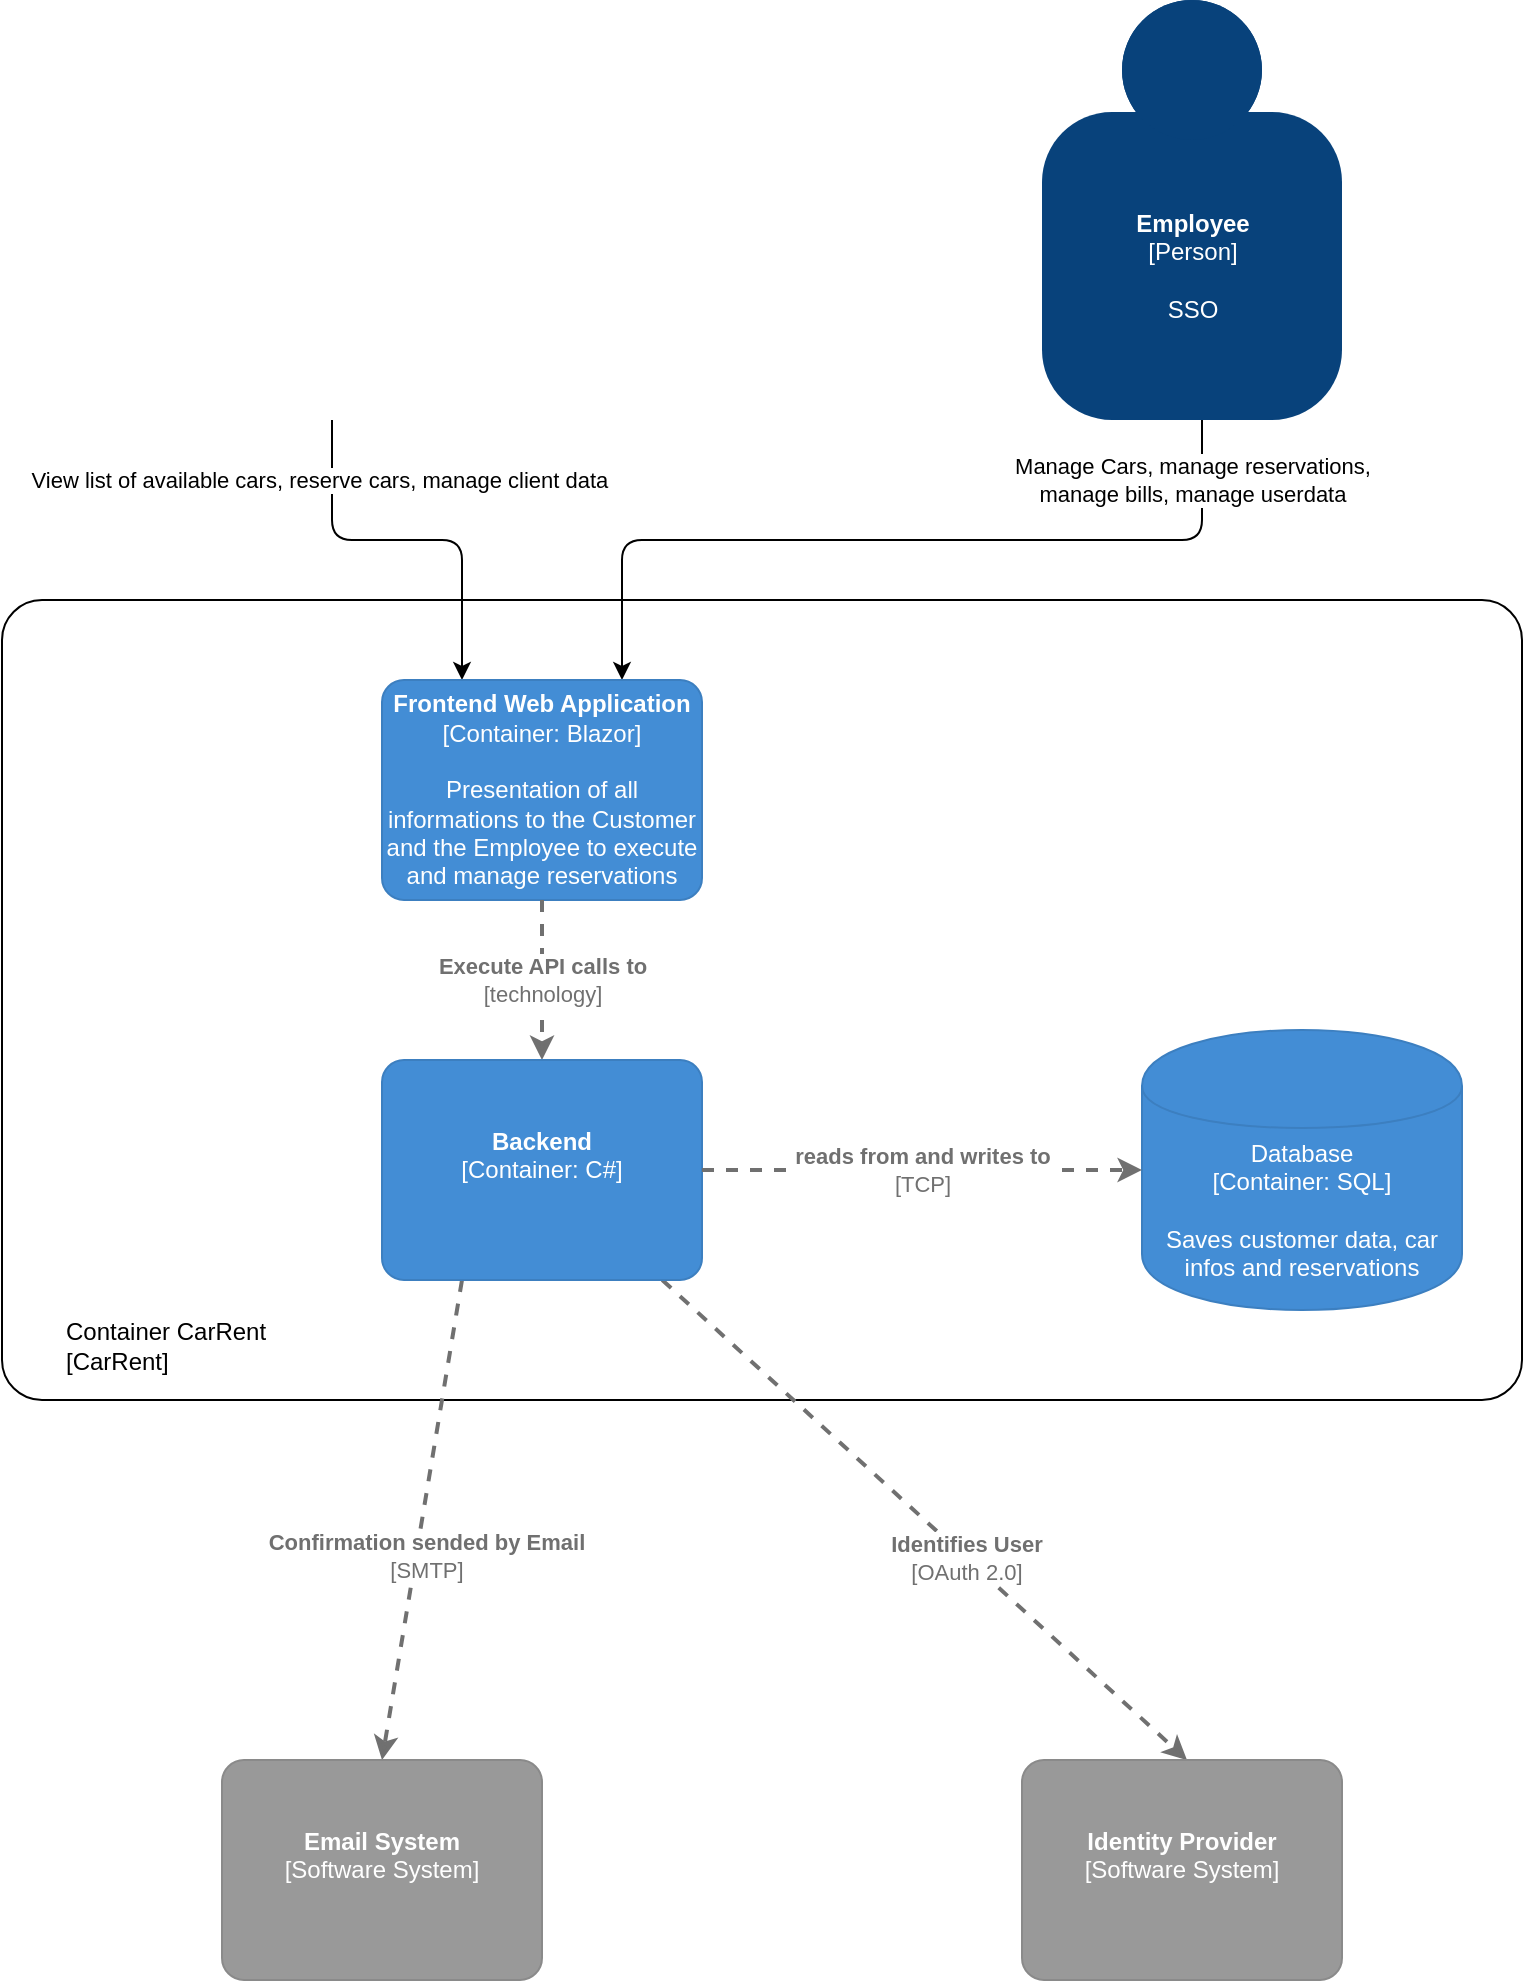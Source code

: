 <mxfile version="14.8.1" type="device"><diagram id="nfeJ_JXiDu7OIvjt49hD" name="Page-1"><mxGraphModel dx="781" dy="682" grid="1" gridSize="10" guides="1" tooltips="1" connect="1" arrows="1" fold="1" page="1" pageScale="1" pageWidth="827" pageHeight="1169" math="0" shadow="0"><root><mxCell id="0"/><mxCell id="1" parent="0"/><object placeholders="1" c4Name="Container CarRent" c4Type="ExecutionEnvironment" c4Application="CarRent" label="&lt;div style=&quot;&quot;&gt;%c4Name%&lt;/div&gt;&lt;div style=&quot;&quot;&gt;[%c4Application%]&lt;/div&gt;" id="xlUGnAavva0PGQG1NEAW-9"><mxCell style="rounded=1;whiteSpace=wrap;html=1;labelBackgroundColor=none;fillColor=#ffffff;fontColor=#000000;align=left;arcSize=5;strokeColor=#000000;verticalAlign=bottom;metaEdit=1;metaData={&quot;c4Type&quot;:{&quot;editable&quot;:false}};points=[[0.25,0,0],[0.5,0,0],[0.75,0,0],[1,0.25,0],[1,0.5,0],[1,0.75,0],[0.75,1,0],[0.5,1,0],[0.25,1,0],[0,0.75,0],[0,0.5,0],[0,0.25,0]];spacingTop=0;spacingLeft=30;spacingBottom=10;" parent="1" vertex="1"><mxGeometry x="10" y="340" width="760" height="400" as="geometry"/></mxCell></object><object placeholders="1" c4Name="Employee" c4Type="Person" c4Description="SSO" label="&lt;b&gt;%c4Name%&lt;/b&gt;&lt;div&gt;[%c4Type%]&lt;/div&gt;&lt;br&gt;&lt;div&gt;%c4Description%&lt;/div&gt;" id="xlUGnAavva0PGQG1NEAW-2"><mxCell style="html=1;dashed=0;whitespace=wrap;fillColor=#08427b;strokeColor=none;fontColor=#ffffff;shape=mxgraph.c4.person;align=center;metaEdit=1;points=[[0.5,0,0],[1,0.5,0],[1,0.75,0],[0.75,1,0],[0.5,1,0],[0.25,1,0],[0,0.75,0],[0,0.5,0]];metaData={&quot;c4Type&quot;:{&quot;editable&quot;:false}};" parent="1" vertex="1"><mxGeometry x="530" y="40" width="150" height="210" as="geometry"/></mxCell></object><object placeholders="1" c4Type="Relationship" c4Technology="OAuth 2.0" c4Description="Identifies User" label="&lt;div style=&quot;text-align: left&quot;&gt;&lt;div style=&quot;text-align: center&quot;&gt;&lt;b&gt;%c4Description%&lt;/b&gt;&lt;/div&gt;&lt;div style=&quot;text-align: center&quot;&gt;[%c4Technology%]&lt;/div&gt;&lt;/div&gt;" id="xlUGnAavva0PGQG1NEAW-10"><mxCell style="edgeStyle=none;rounded=0;html=1;jettySize=auto;orthogonalLoop=1;strokeColor=#707070;strokeWidth=2;fontColor=#707070;jumpStyle=none;dashed=1;metaEdit=1;metaData={&quot;c4Type&quot;:{&quot;editable&quot;:false}};" parent="1" source="OJYAxBSo7Gqvu29sWxHO-5" edge="1"><mxGeometry x="0.164" y="-1" width="160" relative="1" as="geometry"><mxPoint x="460" y="680" as="sourcePoint"/><mxPoint x="602.5" y="920" as="targetPoint"/><mxPoint y="-1" as="offset"/></mxGeometry></mxCell></object><object placeholders="1" c4Type="Relationship" c4Technology="SMTP" c4Description="Confirmation sended by Email" label="&lt;div style=&quot;text-align: left&quot;&gt;&lt;div style=&quot;text-align: center&quot;&gt;&lt;b&gt;%c4Description%&lt;/b&gt;&lt;/div&gt;&lt;div style=&quot;text-align: center&quot;&gt;[%c4Technology%]&lt;/div&gt;&lt;/div&gt;" id="xlUGnAavva0PGQG1NEAW-11"><mxCell style="edgeStyle=none;rounded=0;html=1;jettySize=auto;orthogonalLoop=1;strokeColor=#707070;strokeWidth=2;fontColor=#707070;jumpStyle=none;dashed=1;metaEdit=1;metaData={&quot;c4Type&quot;:{&quot;editable&quot;:false}};exitX=0.25;exitY=1;exitDx=0;exitDy=0;exitPerimeter=0;" parent="1" source="OJYAxBSo7Gqvu29sWxHO-5" edge="1"><mxGeometry x="0.146" y="5" width="160" relative="1" as="geometry"><mxPoint x="330.0" y="680.0" as="sourcePoint"/><mxPoint x="200" y="920" as="targetPoint"/><mxPoint as="offset"/></mxGeometry></mxCell></object><object placeholders="1" c4Name="Email System" c4Type="Software System" c4Description="" label="&lt;b&gt;%c4Name%&lt;/b&gt;&lt;div&gt;[%c4Type%]&lt;/div&gt;&lt;br&gt;&lt;div&gt;%c4Description%&lt;/div&gt;" id="xlUGnAavva0PGQG1NEAW-12"><mxCell style="rounded=1;whiteSpace=wrap;html=1;labelBackgroundColor=none;fillColor=#999999;fontColor=#ffffff;align=center;arcSize=10;strokeColor=#8A8A8A;metaEdit=1;metaData={&quot;c4Type&quot;:{&quot;editable&quot;:false}};points=[[0.25,0,0],[0.5,0,0],[0.75,0,0],[1,0.25,0],[1,0.5,0],[1,0.75,0],[0.75,1,0],[0.5,1,0],[0.25,1,0],[0,0.75,0],[0,0.5,0],[0,0.25,0]];" parent="1" vertex="1"><mxGeometry x="120" y="920" width="160" height="110.0" as="geometry"/></mxCell></object><object placeholders="1" c4Name="Identity Provider" c4Type="Software System" c4Description="" label="&lt;b&gt;%c4Name%&lt;/b&gt;&lt;div&gt;[%c4Type%]&lt;/div&gt;&lt;br&gt;&lt;div&gt;%c4Description%&lt;/div&gt;" id="xlUGnAavva0PGQG1NEAW-13"><mxCell style="rounded=1;whiteSpace=wrap;html=1;labelBackgroundColor=none;fillColor=#999999;fontColor=#ffffff;align=center;arcSize=10;strokeColor=#8A8A8A;metaEdit=1;metaData={&quot;c4Type&quot;:{&quot;editable&quot;:false}};points=[[0.25,0,0],[0.5,0,0],[0.75,0,0],[1,0.25,0],[1,0.5,0],[1,0.75,0],[0.75,1,0],[0.5,1,0],[0.25,1,0],[0,0.75,0],[0,0.5,0],[0,0.25,0]];" parent="1" vertex="1"><mxGeometry x="520" y="920" width="160" height="110.0" as="geometry"/></mxCell></object><mxCell id="xlUGnAavva0PGQG1NEAW-18" value="" style="endArrow=classic;html=1;exitX=0.5;exitY=1;exitDx=0;exitDy=0;exitPerimeter=0;entryX=0.25;entryY=0;entryDx=0;entryDy=0;entryPerimeter=0;" parent="1" target="OJYAxBSo7Gqvu29sWxHO-1" edge="1"><mxGeometry relative="1" as="geometry"><mxPoint x="175" y="250" as="sourcePoint"/><mxPoint x="361.25" y="378.02" as="targetPoint"/><Array as="points"><mxPoint x="175" y="310"/><mxPoint x="240" y="310"/></Array></mxGeometry></mxCell><mxCell id="xlUGnAavva0PGQG1NEAW-19" value="View list of available cars, reserve cars, manage client data&amp;nbsp;" style="edgeLabel;resizable=0;html=1;align=center;verticalAlign=middle;" parent="xlUGnAavva0PGQG1NEAW-18" connectable="0" vertex="1"><mxGeometry relative="1" as="geometry"><mxPoint x="-43" y="-30" as="offset"/></mxGeometry></mxCell><mxCell id="xlUGnAavva0PGQG1NEAW-20" value="" style="endArrow=classic;html=1;exitX=0.5;exitY=1;exitDx=0;exitDy=0;exitPerimeter=0;entryX=0.75;entryY=0;entryDx=0;entryDy=0;entryPerimeter=0;" parent="1" target="OJYAxBSo7Gqvu29sWxHO-1" edge="1"><mxGeometry relative="1" as="geometry"><mxPoint x="610" y="250" as="sourcePoint"/><mxPoint x="440" y="378" as="targetPoint"/><Array as="points"><mxPoint x="610" y="310"/><mxPoint x="320" y="310"/></Array></mxGeometry></mxCell><mxCell id="xlUGnAavva0PGQG1NEAW-21" value="Manage Cars, manage reservations,&lt;br&gt;manage bills, manage userdata" style="edgeLabel;resizable=0;html=1;align=center;verticalAlign=middle;" parent="xlUGnAavva0PGQG1NEAW-20" connectable="0" vertex="1"><mxGeometry relative="1" as="geometry"><mxPoint x="145" y="-30" as="offset"/></mxGeometry></mxCell><object placeholders="1" c4Name="Frontend Web Application" c4Type="Container" c4Technology="Blazor" c4Description="Presentation of all informations to the Customer and the Employee to execute and manage reservations" label="&lt;b&gt;%c4Name%&lt;/b&gt;&lt;div&gt;[%c4Type%: %c4Technology%]&lt;/div&gt;&lt;br&gt;&lt;div&gt;%c4Description%&lt;/div&gt;" id="OJYAxBSo7Gqvu29sWxHO-1"><mxCell style="rounded=1;whiteSpace=wrap;html=1;labelBackgroundColor=none;fillColor=#438DD5;fontColor=#ffffff;align=center;arcSize=10;strokeColor=#3C7FC0;metaEdit=1;metaData={&quot;c4Type&quot;:{&quot;editable&quot;:false}};points=[[0.25,0,0],[0.5,0,0],[0.75,0,0],[1,0.25,0],[1,0.5,0],[1,0.75,0],[0.75,1,0],[0.5,1,0],[0.25,1,0],[0,0.75,0],[0,0.5,0],[0,0.25,0]];" parent="1" vertex="1"><mxGeometry x="200" y="380" width="160" height="110.0" as="geometry"/></mxCell></object><object placeholders="1" c4Type="Relationship" c4Technology="technology" c4Description="Execute API calls to" label="&lt;div style=&quot;text-align: left&quot;&gt;&lt;div style=&quot;text-align: center&quot;&gt;&lt;b&gt;%c4Description%&lt;/b&gt;&lt;/div&gt;&lt;div style=&quot;text-align: center&quot;&gt;[%c4Technology%]&lt;/div&gt;&lt;/div&gt;" id="OJYAxBSo7Gqvu29sWxHO-4"><mxCell style="edgeStyle=none;rounded=0;html=1;jettySize=auto;orthogonalLoop=1;strokeColor=#707070;strokeWidth=2;fontColor=#707070;jumpStyle=none;dashed=1;metaEdit=1;metaData={&quot;c4Type&quot;:{&quot;editable&quot;:false}};exitX=0.5;exitY=1;exitDx=0;exitDy=0;exitPerimeter=0;" parent="1" source="OJYAxBSo7Gqvu29sWxHO-1" target="OJYAxBSo7Gqvu29sWxHO-5" edge="1"><mxGeometry width="160" relative="1" as="geometry"><mxPoint x="330" y="600" as="sourcePoint"/><mxPoint x="450" y="540" as="targetPoint"/></mxGeometry></mxCell></object><object placeholders="1" c4Name="Backend" c4Type="Container" c4Technology="C#" c4Description="" label="&lt;b&gt;%c4Name%&lt;/b&gt;&lt;div&gt;[%c4Type%: %c4Technology%]&lt;/div&gt;&lt;br&gt;&lt;div&gt;%c4Description%&lt;/div&gt;" id="OJYAxBSo7Gqvu29sWxHO-5"><mxCell style="rounded=1;whiteSpace=wrap;html=1;labelBackgroundColor=none;fillColor=#438DD5;fontColor=#ffffff;align=center;arcSize=10;strokeColor=#3C7FC0;metaEdit=1;metaData={&quot;c4Type&quot;:{&quot;editable&quot;:false}};points=[[0.25,0,0],[0.5,0,0],[0.75,0,0],[1,0.25,0],[1,0.5,0],[1,0.75,0],[0.75,1,0],[0.5,1,0],[0.25,1,0],[0,0.75,0],[0,0.5,0],[0,0.25,0]];" parent="1" vertex="1"><mxGeometry x="200" y="570" width="160" height="110.0" as="geometry"/></mxCell></object><mxCell id="OJYAxBSo7Gqvu29sWxHO-6" style="edgeStyle=orthogonalEdgeStyle;rounded=0;orthogonalLoop=1;jettySize=auto;html=1;exitX=0.5;exitY=1;exitDx=0;exitDy=0;exitPerimeter=0;" parent="1" source="xlUGnAavva0PGQG1NEAW-9" target="xlUGnAavva0PGQG1NEAW-9" edge="1"><mxGeometry relative="1" as="geometry"/></mxCell><object placeholders="1" c4Type="Database" c4Technology="SQL" c4Description="Saves customer data, car infos and reservations" label="%c4Type%&lt;div&gt;[Container:&amp;nbsp;%c4Technology%]&lt;/div&gt;&lt;br&gt;&lt;div&gt;%c4Description%&lt;/div&gt;" id="OJYAxBSo7Gqvu29sWxHO-7"><mxCell style="shape=cylinder;whiteSpace=wrap;html=1;boundedLbl=1;rounded=0;labelBackgroundColor=none;fillColor=#438DD5;fontSize=12;fontColor=#ffffff;align=center;strokeColor=#3C7FC0;metaEdit=1;points=[[0.5,0,0],[1,0.25,0],[1,0.5,0],[1,0.75,0],[0.5,1,0],[0,0.75,0],[0,0.5,0],[0,0.25,0]];metaData={&quot;c4Type&quot;:{&quot;editable&quot;:false}};" parent="1" vertex="1"><mxGeometry x="580" y="555" width="160" height="140" as="geometry"/></mxCell></object><object placeholders="1" c4Type="Relationship" c4Technology="TCP" c4Description="reads from and writes to" label="&lt;div style=&quot;text-align: left&quot;&gt;&lt;div style=&quot;text-align: center&quot;&gt;&lt;b&gt;%c4Description%&lt;/b&gt;&lt;/div&gt;&lt;div style=&quot;text-align: center&quot;&gt;[%c4Technology%]&lt;/div&gt;&lt;/div&gt;" id="OJYAxBSo7Gqvu29sWxHO-8"><mxCell style="edgeStyle=none;rounded=0;html=1;jettySize=auto;orthogonalLoop=1;strokeColor=#707070;strokeWidth=2;fontColor=#707070;jumpStyle=none;dashed=1;metaEdit=1;metaData={&quot;c4Type&quot;:{&quot;editable&quot;:false}};entryX=0;entryY=0.5;entryDx=0;entryDy=0;entryPerimeter=0;" parent="1" source="OJYAxBSo7Gqvu29sWxHO-5" target="OJYAxBSo7Gqvu29sWxHO-7" edge="1"><mxGeometry width="160" relative="1" as="geometry"><mxPoint x="480" y="625" as="sourcePoint"/><mxPoint x="560" y="625" as="targetPoint"/></mxGeometry></mxCell></object></root></mxGraphModel></diagram></mxfile>